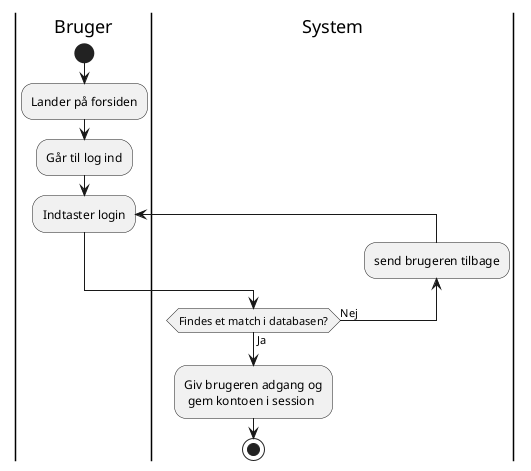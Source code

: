 @startuml
'https://plantuml.com/activity-diagram-beta

|Bruger|
start
:Lander på forsiden;
:Går til log ind;
repeat :Indtaster login;
|System|
backward :send brugeren tilbage;
repeat while (Findes et match i databasen?) is (Nej) not (Ja)
:Giv brugeren adgang og
 gem kontoen i session;
stop


@enduml
